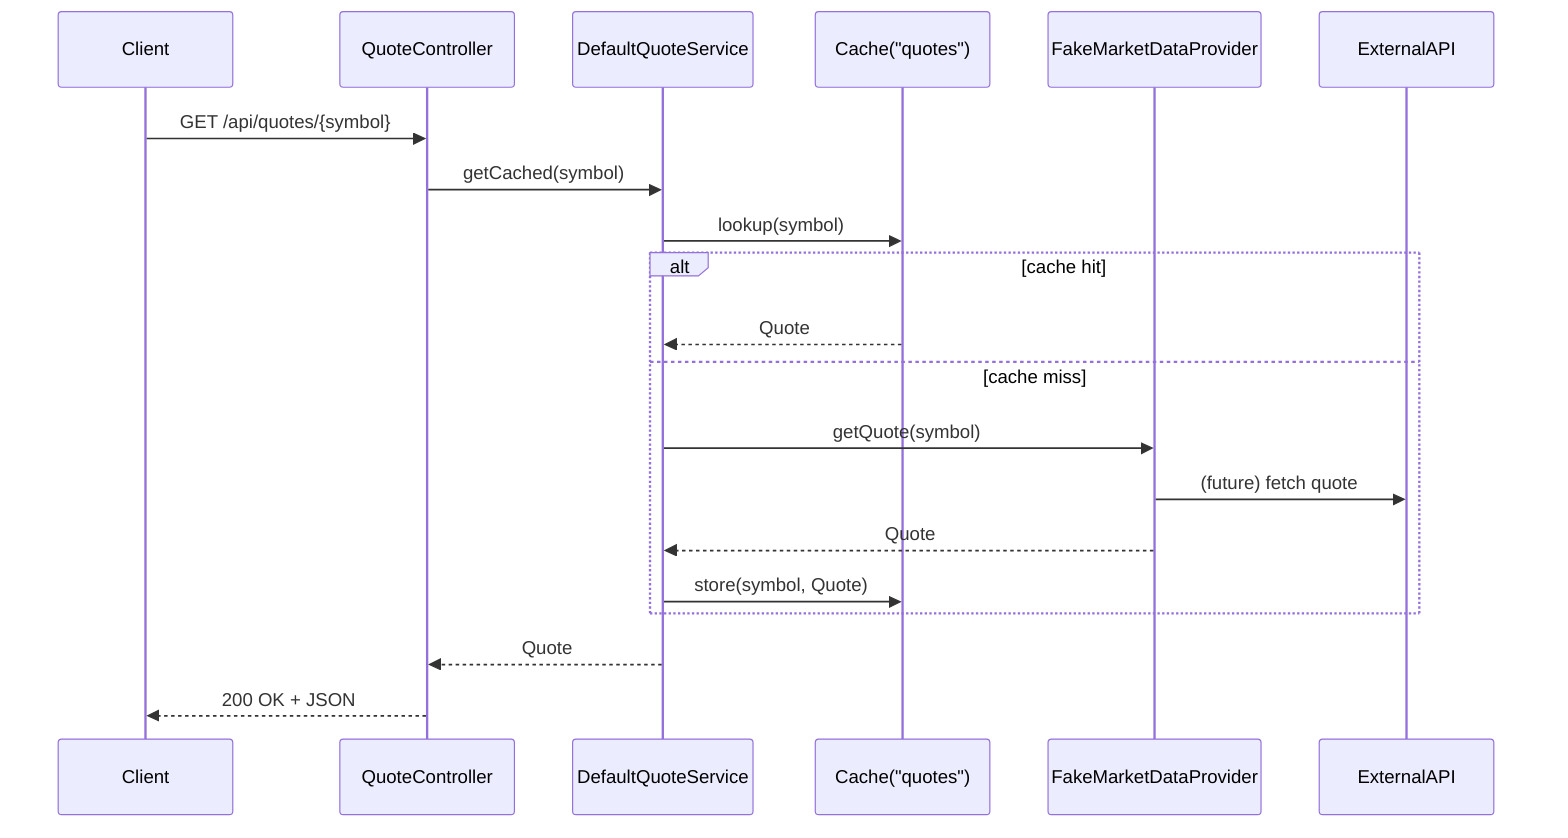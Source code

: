 sequenceDiagram
  participant Client
  participant Controller as QuoteController
  participant Service as DefaultQuoteService
  participant Cache as Cache("quotes")
  participant Provider as FakeMarketDataProvider
  participant External as ExternalAPI

  Client->>Controller: GET /api/quotes/{symbol}
  Controller->>Service: getCached(symbol)
  Service->>Cache: lookup(symbol)
  alt cache hit
    Cache-->>Service: Quote
  else cache miss
    Service->>Provider: getQuote(symbol)
    Provider->>External: (future) fetch quote
    Provider-->>Service: Quote
    Service->>Cache: store(symbol, Quote)
  end
  Service-->>Controller: Quote
  Controller-->>Client: 200 OK + JSON